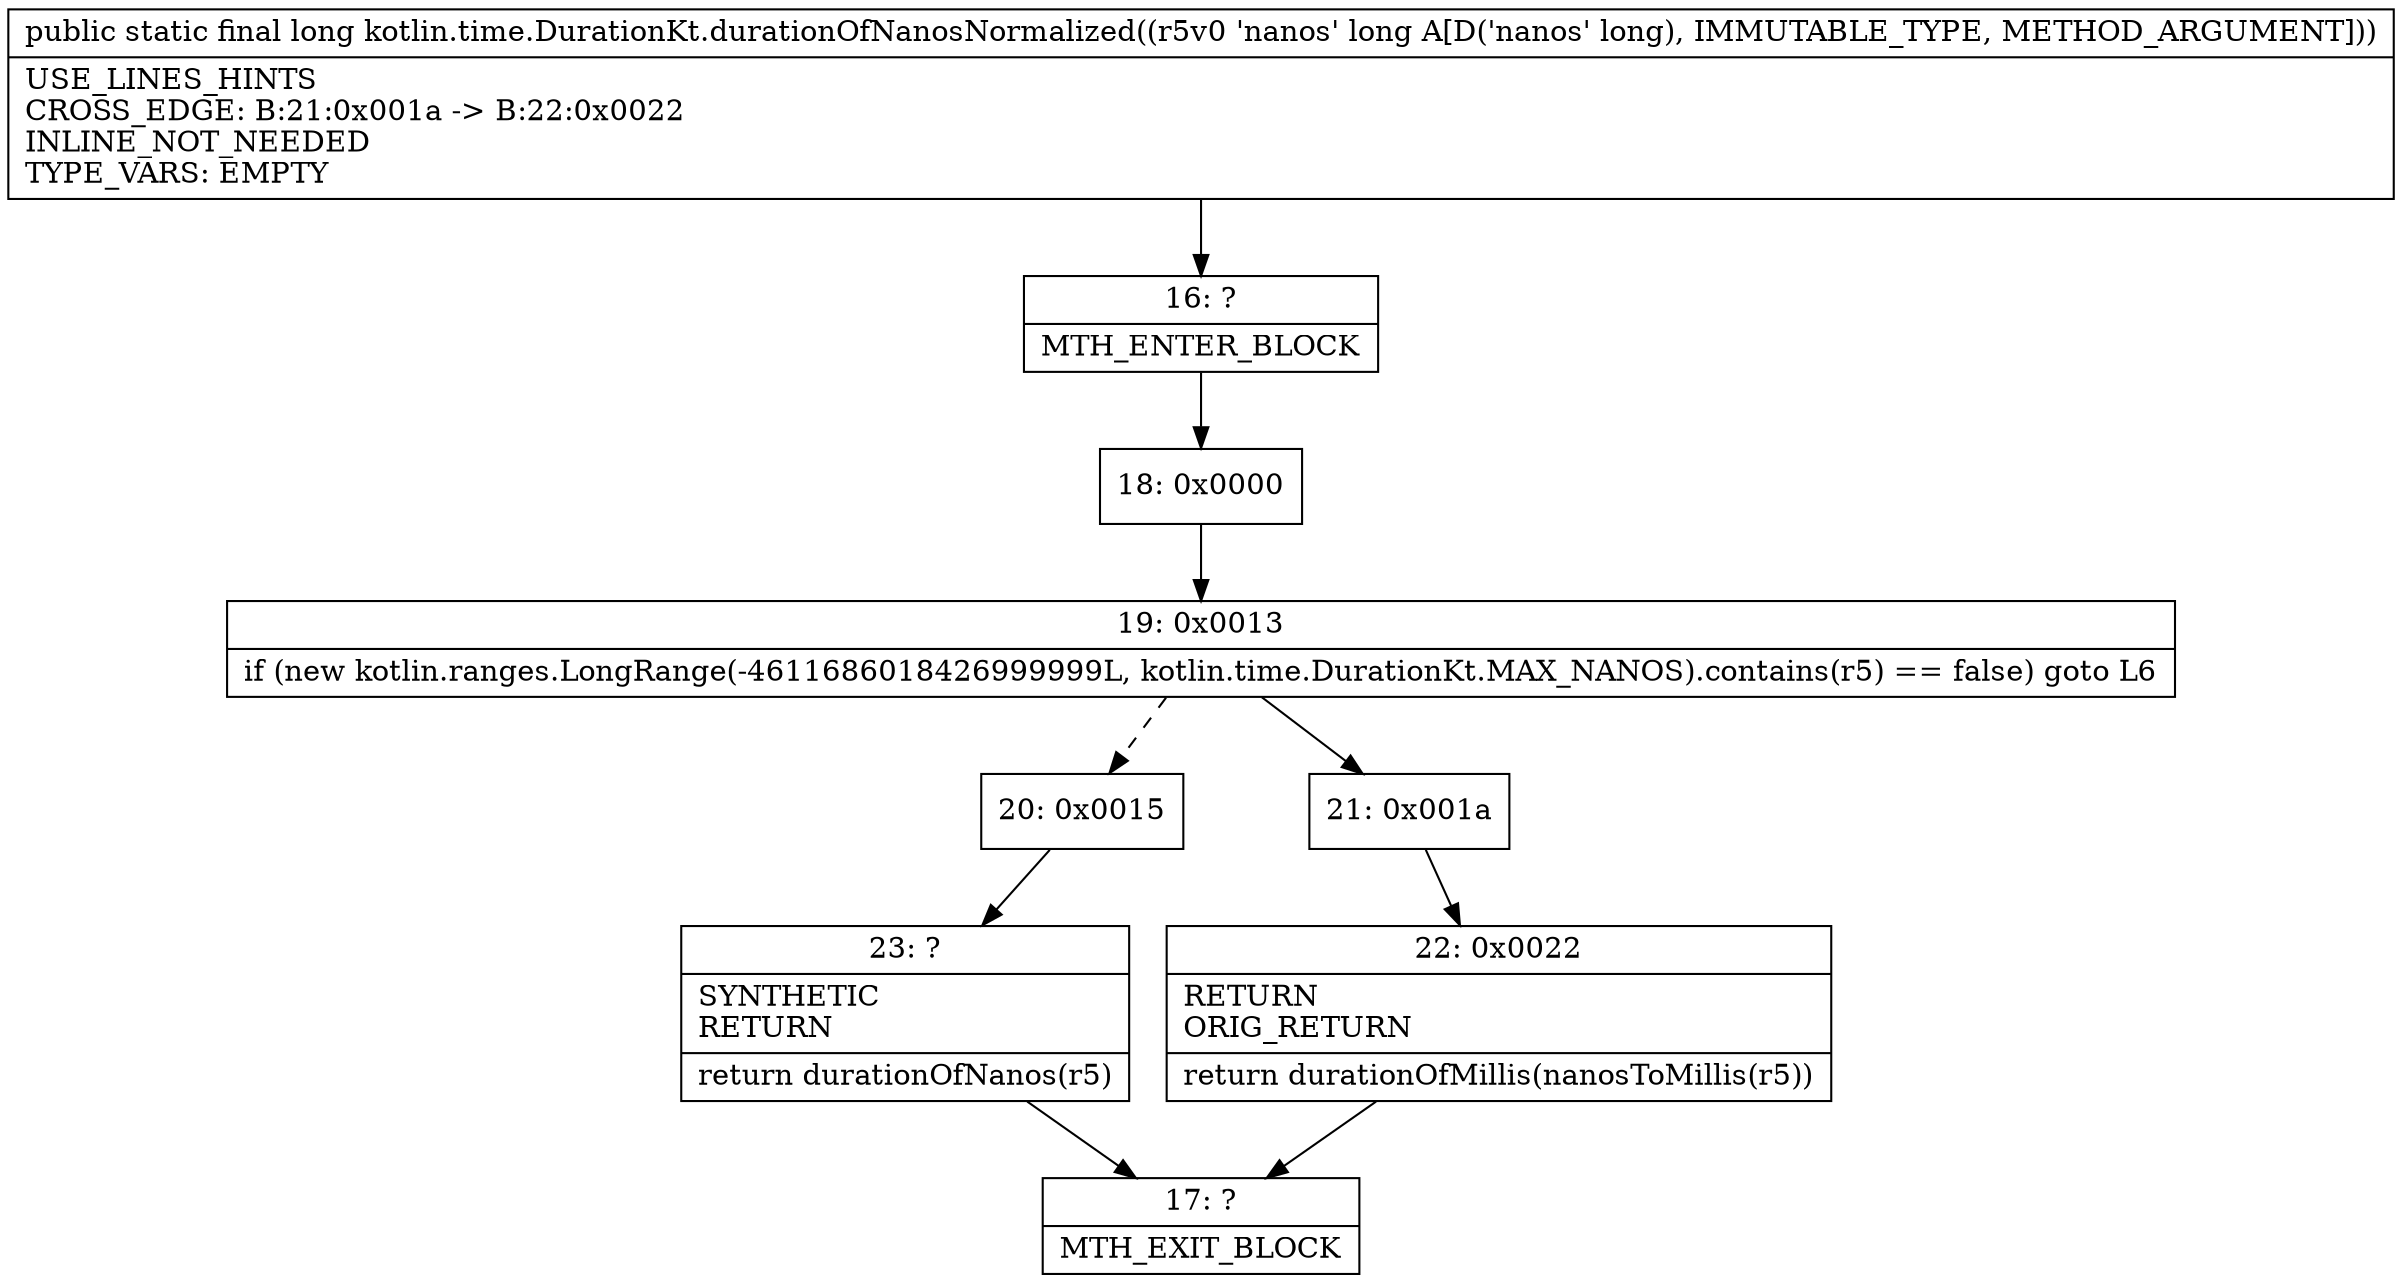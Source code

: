 digraph "CFG forkotlin.time.DurationKt.durationOfNanosNormalized(J)J" {
Node_16 [shape=record,label="{16\:\ ?|MTH_ENTER_BLOCK\l}"];
Node_18 [shape=record,label="{18\:\ 0x0000}"];
Node_19 [shape=record,label="{19\:\ 0x0013|if (new kotlin.ranges.LongRange(\-4611686018426999999L, kotlin.time.DurationKt.MAX_NANOS).contains(r5) == false) goto L6\l}"];
Node_20 [shape=record,label="{20\:\ 0x0015}"];
Node_23 [shape=record,label="{23\:\ ?|SYNTHETIC\lRETURN\l|return durationOfNanos(r5)\l}"];
Node_17 [shape=record,label="{17\:\ ?|MTH_EXIT_BLOCK\l}"];
Node_21 [shape=record,label="{21\:\ 0x001a}"];
Node_22 [shape=record,label="{22\:\ 0x0022|RETURN\lORIG_RETURN\l|return durationOfMillis(nanosToMillis(r5))\l}"];
MethodNode[shape=record,label="{public static final long kotlin.time.DurationKt.durationOfNanosNormalized((r5v0 'nanos' long A[D('nanos' long), IMMUTABLE_TYPE, METHOD_ARGUMENT]))  | USE_LINES_HINTS\lCROSS_EDGE: B:21:0x001a \-\> B:22:0x0022\lINLINE_NOT_NEEDED\lTYPE_VARS: EMPTY\l}"];
MethodNode -> Node_16;Node_16 -> Node_18;
Node_18 -> Node_19;
Node_19 -> Node_20[style=dashed];
Node_19 -> Node_21;
Node_20 -> Node_23;
Node_23 -> Node_17;
Node_21 -> Node_22;
Node_22 -> Node_17;
}

